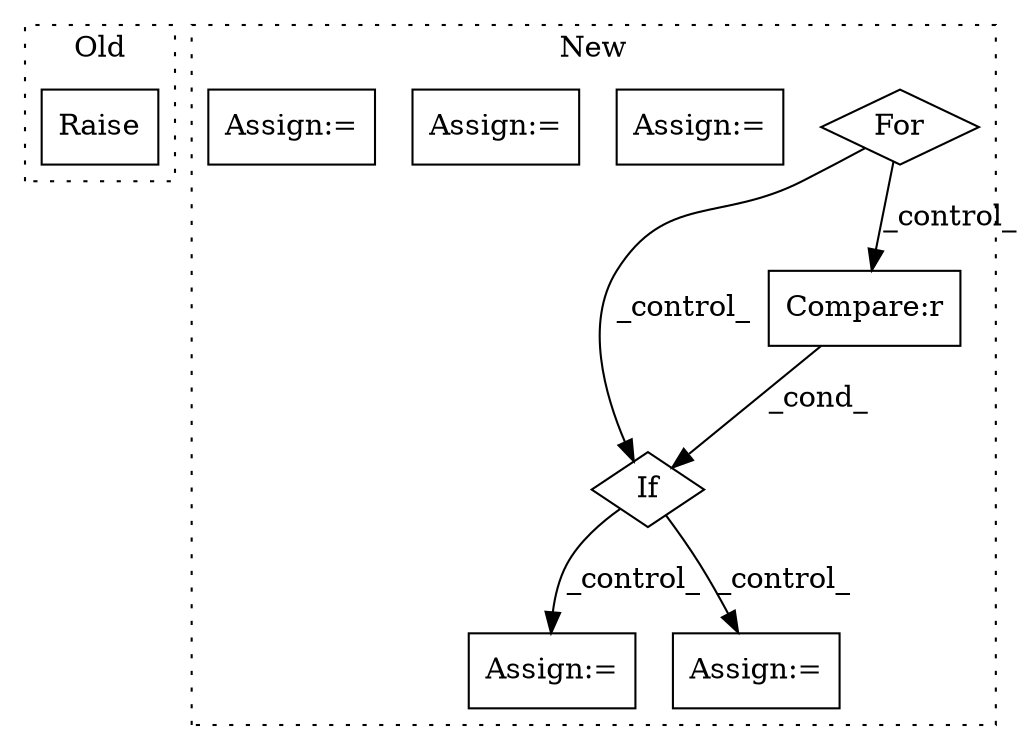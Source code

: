 digraph G {
subgraph cluster0 {
1 [label="Raise" a="91" s="1152" l="6" shape="box"];
label = "Old";
style="dotted";
}
subgraph cluster1 {
2 [label="For" a="107" s="1788,1813" l="4,18" shape="diamond"];
3 [label="Assign:=" a="68" s="1973" l="15" shape="box"];
4 [label="If" a="96" s="1871" l="3" shape="diamond"];
5 [label="Assign:=" a="68" s="2078" l="4" shape="box"];
6 [label="Compare:r" a="40" s="1874" l="23" shape="box"];
7 [label="Assign:=" a="68" s="1738" l="3" shape="box"];
8 [label="Assign:=" a="68" s="2282" l="4" shape="box"];
9 [label="Assign:=" a="68" s="2185" l="15" shape="box"];
label = "New";
style="dotted";
}
2 -> 4 [label="_control_"];
2 -> 6 [label="_control_"];
4 -> 5 [label="_control_"];
4 -> 3 [label="_control_"];
6 -> 4 [label="_cond_"];
}
